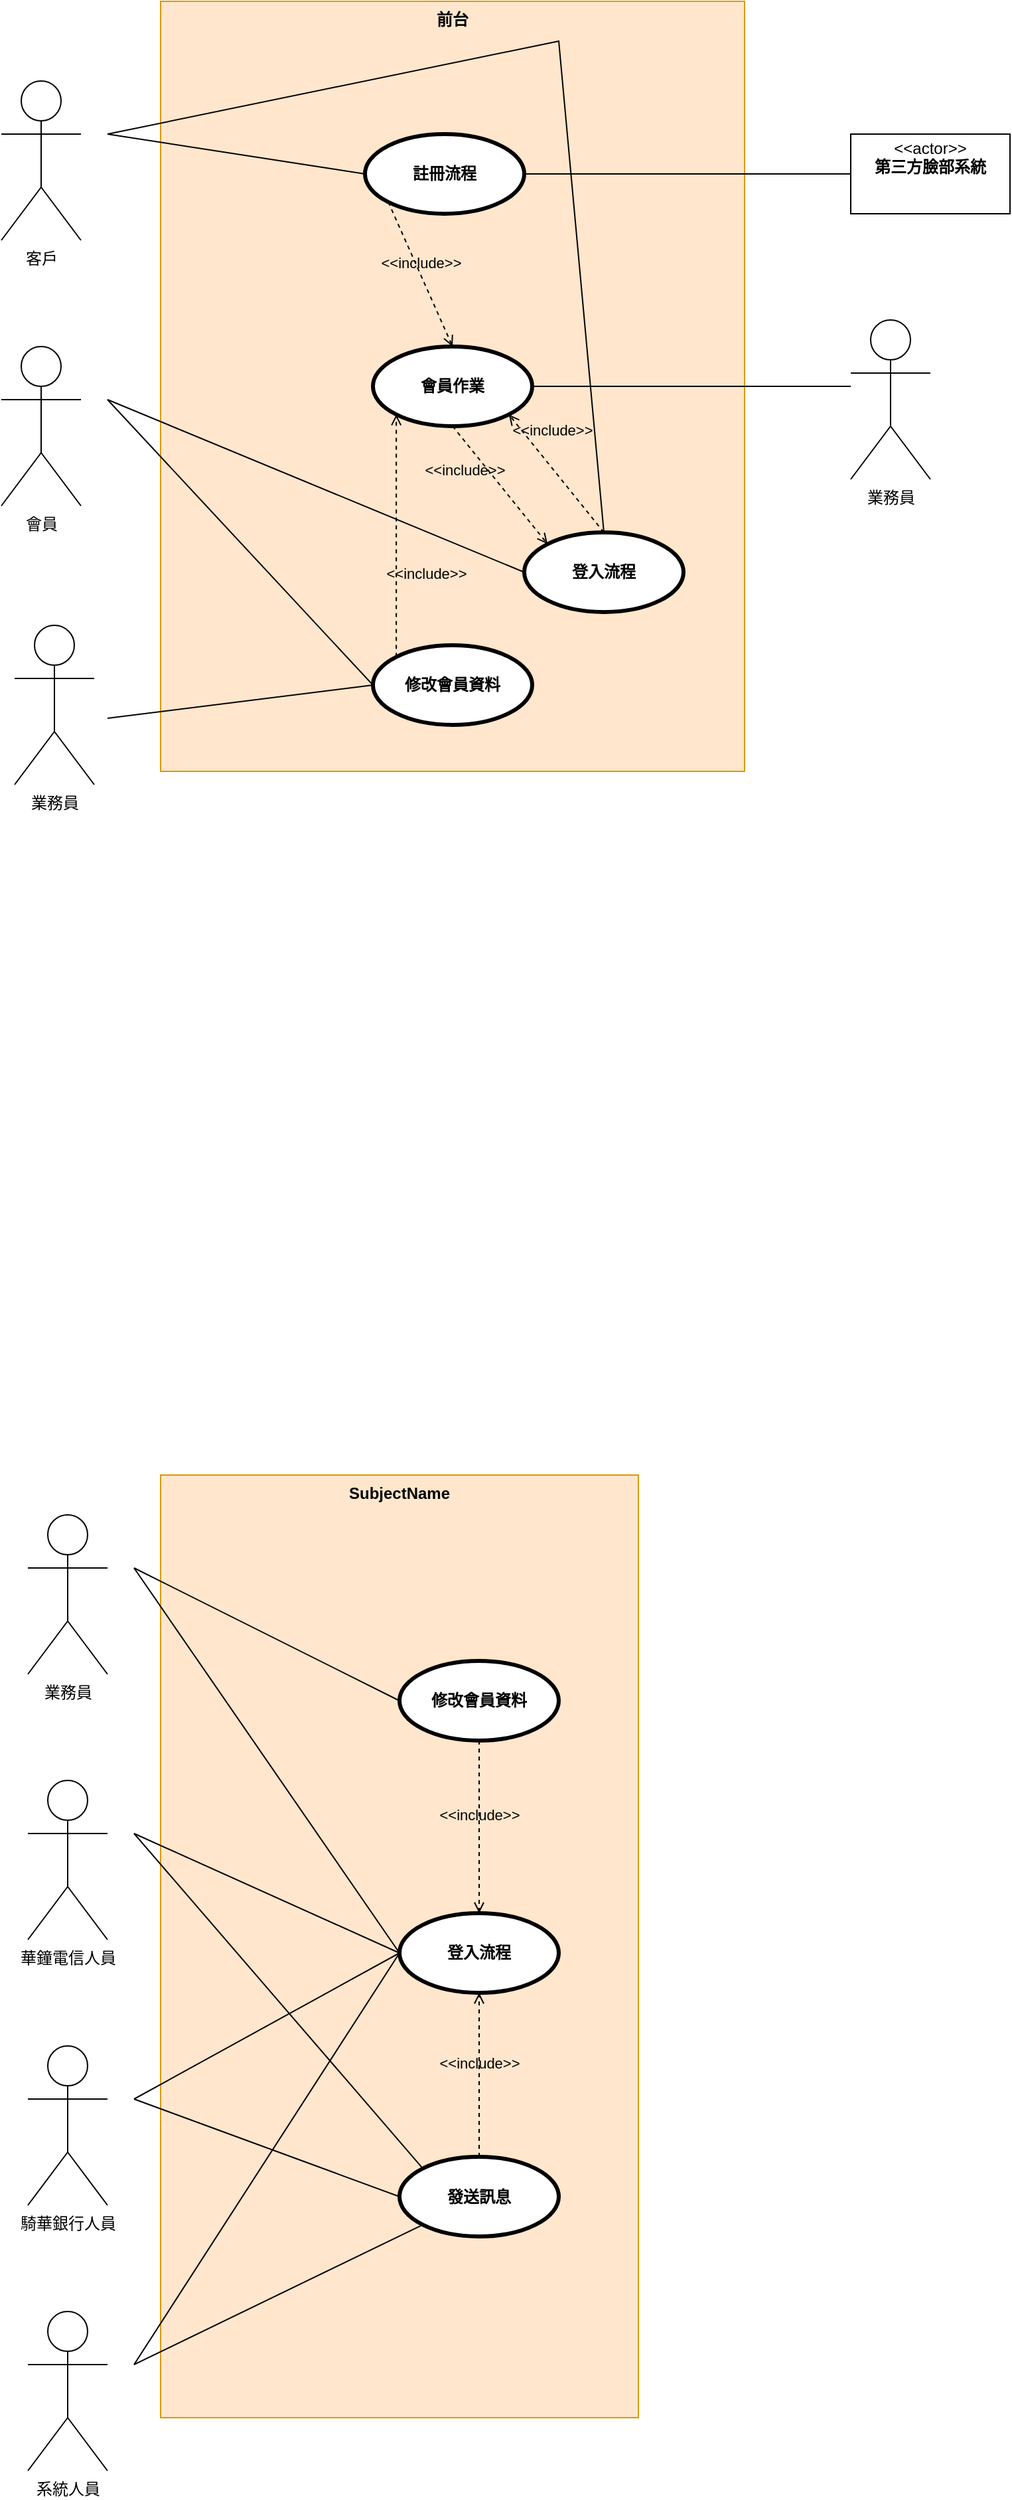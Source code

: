 <mxfile version="18.0.1" type="device" pages="2"><diagram name="(b) 小題" id="b5b7bab2-c9e2-2cf4-8b2a-24fd1a2a6d21"><mxGraphModel dx="1422" dy="762" grid="1" gridSize="10" guides="1" tooltips="1" connect="1" arrows="1" fold="1" page="1" pageScale="1" pageWidth="827" pageHeight="1169" background="none" math="0" shadow="0"><root><mxCell id="0"/><mxCell id="1" parent="0"/><mxCell id="EgplQSN2JpG7kpjVuQ5K-46" value="SubjectName" style="shape=rect;html=1;verticalAlign=top;fontStyle=1;whiteSpace=wrap;align=center;fillColor=#ffe6cc;strokeColor=#d79b00;" vertex="1" parent="1"><mxGeometry x="200" y="1210" width="360" height="710" as="geometry"/></mxCell><mxCell id="EgplQSN2JpG7kpjVuQ5K-24" value="前台" style="shape=rect;html=1;verticalAlign=top;fontStyle=1;whiteSpace=wrap;align=center;fillColor=#ffe6cc;strokeColor=#d79b00;" vertex="1" parent="1"><mxGeometry x="200" y="100" width="440" height="580" as="geometry"/></mxCell><mxCell id="EgplQSN2JpG7kpjVuQ5K-1" value="客戶" style="shape=umlActor;html=1;verticalLabelPosition=bottom;verticalAlign=top;align=center;" vertex="1" parent="1"><mxGeometry x="80" y="160" width="60" height="120" as="geometry"/></mxCell><mxCell id="EgplQSN2JpG7kpjVuQ5K-2" value="會員" style="shape=umlActor;html=1;verticalLabelPosition=bottom;verticalAlign=top;align=center;" vertex="1" parent="1"><mxGeometry x="80" y="360" width="60" height="120" as="geometry"/></mxCell><mxCell id="EgplQSN2JpG7kpjVuQ5K-3" value="業務員" style="shape=umlActor;html=1;verticalLabelPosition=bottom;verticalAlign=top;align=center;" vertex="1" parent="1"><mxGeometry x="720" y="340" width="60" height="120" as="geometry"/></mxCell><mxCell id="EgplQSN2JpG7kpjVuQ5K-4" value="業務員" style="shape=umlActor;html=1;verticalLabelPosition=bottom;verticalAlign=top;align=center;" vertex="1" parent="1"><mxGeometry x="100" y="1240" width="60" height="120" as="geometry"/></mxCell><mxCell id="EgplQSN2JpG7kpjVuQ5K-6" value="&lt;p style=&quot;margin:0px;margin-top:4px;text-align:center;&quot;&gt;&amp;lt;&amp;lt;actor&amp;gt;&amp;gt;&lt;br&gt;&lt;b&gt;第三方臉部系統&lt;/b&gt;&lt;/p&gt;" style="shape=rect;html=1;overflow=fill;html=1;whiteSpace=wrap;align=center;" vertex="1" parent="1"><mxGeometry x="720" y="200" width="120" height="60" as="geometry"/></mxCell><mxCell id="EgplQSN2JpG7kpjVuQ5K-7" value="註冊流程" style="shape=ellipse;html=1;strokeWidth=3;fontStyle=1;whiteSpace=wrap;align=center;perimeter=ellipsePerimeter;" vertex="1" parent="1"><mxGeometry x="354" y="200" width="120" height="60" as="geometry"/></mxCell><mxCell id="EgplQSN2JpG7kpjVuQ5K-8" value="登入流程" style="shape=ellipse;html=1;strokeWidth=3;fontStyle=1;whiteSpace=wrap;align=center;perimeter=ellipsePerimeter;" vertex="1" parent="1"><mxGeometry x="474" y="500" width="120" height="60" as="geometry"/></mxCell><mxCell id="EgplQSN2JpG7kpjVuQ5K-9" value="會員作業" style="shape=ellipse;html=1;strokeWidth=3;fontStyle=1;whiteSpace=wrap;align=center;perimeter=ellipsePerimeter;" vertex="1" parent="1"><mxGeometry x="360" y="360" width="120" height="60" as="geometry"/></mxCell><mxCell id="EgplQSN2JpG7kpjVuQ5K-11" value="" style="edgeStyle=none;html=1;endArrow=none;verticalAlign=bottom;rounded=0;entryX=0;entryY=0.5;entryDx=0;entryDy=0;" edge="1" parent="1" target="EgplQSN2JpG7kpjVuQ5K-7"><mxGeometry width="160" relative="1" as="geometry"><mxPoint x="160" y="200" as="sourcePoint"/><mxPoint x="490" y="450" as="targetPoint"/></mxGeometry></mxCell><mxCell id="EgplQSN2JpG7kpjVuQ5K-12" value="" style="edgeStyle=none;html=1;endArrow=none;verticalAlign=bottom;rounded=0;exitX=1;exitY=0.5;exitDx=0;exitDy=0;entryX=0;entryY=0.5;entryDx=0;entryDy=0;" edge="1" parent="1" source="EgplQSN2JpG7kpjVuQ5K-7" target="EgplQSN2JpG7kpjVuQ5K-6"><mxGeometry width="160" relative="1" as="geometry"><mxPoint x="330" y="450" as="sourcePoint"/><mxPoint x="490" y="450" as="targetPoint"/></mxGeometry></mxCell><mxCell id="EgplQSN2JpG7kpjVuQ5K-13" value="&amp;lt;&amp;lt;include&amp;gt;&amp;gt;" style="edgeStyle=none;html=1;endArrow=open;verticalAlign=bottom;dashed=1;labelBackgroundColor=none;rounded=0;exitX=0;exitY=1;exitDx=0;exitDy=0;entryX=0.5;entryY=0;entryDx=0;entryDy=0;" edge="1" parent="1" source="EgplQSN2JpG7kpjVuQ5K-7" target="EgplQSN2JpG7kpjVuQ5K-9"><mxGeometry width="160" relative="1" as="geometry"><mxPoint x="330" y="450" as="sourcePoint"/><mxPoint x="490" y="450" as="targetPoint"/></mxGeometry></mxCell><mxCell id="EgplQSN2JpG7kpjVuQ5K-14" value="" style="edgeStyle=none;html=1;endArrow=none;verticalAlign=bottom;rounded=0;entryX=0.5;entryY=0;entryDx=0;entryDy=0;" edge="1" parent="1" target="EgplQSN2JpG7kpjVuQ5K-8"><mxGeometry width="160" relative="1" as="geometry"><mxPoint x="160" y="200" as="sourcePoint"/><mxPoint x="550" y="140" as="targetPoint"/><Array as="points"><mxPoint x="500" y="130"/></Array></mxGeometry></mxCell><mxCell id="EgplQSN2JpG7kpjVuQ5K-16" value="" style="edgeStyle=none;html=1;endArrow=none;verticalAlign=bottom;rounded=0;entryX=0;entryY=0.5;entryDx=0;entryDy=0;" edge="1" parent="1" target="EgplQSN2JpG7kpjVuQ5K-8"><mxGeometry width="160" relative="1" as="geometry"><mxPoint x="160" y="400" as="sourcePoint"/><mxPoint x="490" y="550" as="targetPoint"/></mxGeometry></mxCell><mxCell id="EgplQSN2JpG7kpjVuQ5K-17" value="&amp;lt;&amp;lt;include&amp;gt;&amp;gt;" style="edgeStyle=none;html=1;endArrow=open;verticalAlign=bottom;dashed=1;labelBackgroundColor=none;rounded=0;exitX=0.5;exitY=1;exitDx=0;exitDy=0;entryX=0;entryY=0;entryDx=0;entryDy=0;" edge="1" parent="1" source="EgplQSN2JpG7kpjVuQ5K-9" target="EgplQSN2JpG7kpjVuQ5K-8"><mxGeometry x="-0.323" y="-19" width="160" relative="1" as="geometry"><mxPoint x="330" y="550" as="sourcePoint"/><mxPoint x="490" y="550" as="targetPoint"/><mxPoint as="offset"/></mxGeometry></mxCell><mxCell id="EgplQSN2JpG7kpjVuQ5K-18" value="&amp;lt;&amp;lt;include&amp;gt;&amp;gt;" style="edgeStyle=none;html=1;endArrow=open;verticalAlign=bottom;dashed=1;labelBackgroundColor=none;rounded=0;entryX=1;entryY=1;entryDx=0;entryDy=0;exitX=0.5;exitY=0;exitDx=0;exitDy=0;" edge="1" parent="1" source="EgplQSN2JpG7kpjVuQ5K-8" target="EgplQSN2JpG7kpjVuQ5K-9"><mxGeometry x="0.359" y="-12" width="160" relative="1" as="geometry"><mxPoint x="330" y="550" as="sourcePoint"/><mxPoint x="490" y="550" as="targetPoint"/><mxPoint as="offset"/></mxGeometry></mxCell><mxCell id="EgplQSN2JpG7kpjVuQ5K-19" value="" style="edgeStyle=none;html=1;endArrow=none;verticalAlign=bottom;rounded=0;exitX=1;exitY=0.5;exitDx=0;exitDy=0;" edge="1" parent="1" source="EgplQSN2JpG7kpjVuQ5K-9"><mxGeometry width="160" relative="1" as="geometry"><mxPoint x="330" y="450" as="sourcePoint"/><mxPoint x="720" y="390" as="targetPoint"/><Array as="points"><mxPoint x="640" y="390"/></Array></mxGeometry></mxCell><mxCell id="EgplQSN2JpG7kpjVuQ5K-20" value="修改會員資料" style="shape=ellipse;html=1;strokeWidth=3;fontStyle=1;whiteSpace=wrap;align=center;perimeter=ellipsePerimeter;" vertex="1" parent="1"><mxGeometry x="360" y="585" width="120" height="60" as="geometry"/></mxCell><mxCell id="EgplQSN2JpG7kpjVuQ5K-21" value="&amp;lt;&amp;lt;include&amp;gt;&amp;gt;" style="edgeStyle=none;html=1;endArrow=open;verticalAlign=bottom;dashed=1;labelBackgroundColor=none;rounded=0;entryX=0;entryY=1;entryDx=0;entryDy=0;exitX=0;exitY=0;exitDx=0;exitDy=0;" edge="1" parent="1" source="EgplQSN2JpG7kpjVuQ5K-20" target="EgplQSN2JpG7kpjVuQ5K-9"><mxGeometry x="-0.411" y="-22" width="160" relative="1" as="geometry"><mxPoint x="330" y="450" as="sourcePoint"/><mxPoint x="490" y="450" as="targetPoint"/><mxPoint as="offset"/></mxGeometry></mxCell><mxCell id="EgplQSN2JpG7kpjVuQ5K-22" value="" style="edgeStyle=none;html=1;endArrow=none;verticalAlign=bottom;rounded=0;entryX=0;entryY=0.5;entryDx=0;entryDy=0;" edge="1" parent="1" target="EgplQSN2JpG7kpjVuQ5K-20"><mxGeometry width="160" relative="1" as="geometry"><mxPoint x="160" y="400" as="sourcePoint"/><mxPoint x="490" y="450" as="targetPoint"/></mxGeometry></mxCell><mxCell id="EgplQSN2JpG7kpjVuQ5K-23" value="" style="edgeStyle=none;html=1;endArrow=none;verticalAlign=bottom;rounded=0;entryX=0;entryY=0.5;entryDx=0;entryDy=0;" edge="1" parent="1" target="EgplQSN2JpG7kpjVuQ5K-20"><mxGeometry width="160" relative="1" as="geometry"><mxPoint x="160" y="640" as="sourcePoint"/><mxPoint x="490" y="450" as="targetPoint"/></mxGeometry></mxCell><mxCell id="EgplQSN2JpG7kpjVuQ5K-25" value="業務員" style="shape=umlActor;html=1;verticalLabelPosition=bottom;verticalAlign=top;align=center;" vertex="1" parent="1"><mxGeometry x="90" y="570" width="60" height="120" as="geometry"/></mxCell><mxCell id="EgplQSN2JpG7kpjVuQ5K-27" value="華鐘電信人員" style="shape=umlActor;html=1;verticalLabelPosition=bottom;verticalAlign=top;align=center;" vertex="1" parent="1"><mxGeometry x="100" y="1440" width="60" height="120" as="geometry"/></mxCell><mxCell id="EgplQSN2JpG7kpjVuQ5K-28" value="騎華銀行人員" style="shape=umlActor;html=1;verticalLabelPosition=bottom;verticalAlign=top;align=center;" vertex="1" parent="1"><mxGeometry x="100" y="1640" width="60" height="120" as="geometry"/></mxCell><mxCell id="EgplQSN2JpG7kpjVuQ5K-31" value="系統人員" style="shape=umlActor;html=1;verticalLabelPosition=bottom;verticalAlign=top;align=center;" vertex="1" parent="1"><mxGeometry x="100" y="1840" width="60" height="120" as="geometry"/></mxCell><mxCell id="EgplQSN2JpG7kpjVuQ5K-32" value="登入流程" style="shape=ellipse;html=1;strokeWidth=3;fontStyle=1;whiteSpace=wrap;align=center;perimeter=ellipsePerimeter;" vertex="1" parent="1"><mxGeometry x="380" y="1540" width="120" height="60" as="geometry"/></mxCell><mxCell id="EgplQSN2JpG7kpjVuQ5K-33" value="發送訊息" style="shape=ellipse;html=1;strokeWidth=3;fontStyle=1;whiteSpace=wrap;align=center;perimeter=ellipsePerimeter;" vertex="1" parent="1"><mxGeometry x="380" y="1723.5" width="120" height="60" as="geometry"/></mxCell><mxCell id="EgplQSN2JpG7kpjVuQ5K-35" value="修改會員資料" style="shape=ellipse;html=1;strokeWidth=3;fontStyle=1;whiteSpace=wrap;align=center;perimeter=ellipsePerimeter;" vertex="1" parent="1"><mxGeometry x="380" y="1350" width="120" height="60" as="geometry"/></mxCell><mxCell id="EgplQSN2JpG7kpjVuQ5K-36" value="" style="edgeStyle=none;html=1;endArrow=none;verticalAlign=bottom;rounded=0;entryX=0;entryY=0.5;entryDx=0;entryDy=0;" edge="1" parent="1" target="EgplQSN2JpG7kpjVuQ5K-32"><mxGeometry width="160" relative="1" as="geometry"><mxPoint x="180" y="1280" as="sourcePoint"/><mxPoint x="490" y="1580" as="targetPoint"/></mxGeometry></mxCell><mxCell id="EgplQSN2JpG7kpjVuQ5K-37" value="" style="edgeStyle=none;html=1;endArrow=none;verticalAlign=bottom;rounded=0;entryX=0;entryY=0.5;entryDx=0;entryDy=0;" edge="1" parent="1" target="EgplQSN2JpG7kpjVuQ5K-32"><mxGeometry width="160" relative="1" as="geometry"><mxPoint x="180" y="1480" as="sourcePoint"/><mxPoint x="360" y="1570" as="targetPoint"/></mxGeometry></mxCell><mxCell id="EgplQSN2JpG7kpjVuQ5K-38" value="" style="edgeStyle=none;html=1;endArrow=none;verticalAlign=bottom;rounded=0;entryX=0;entryY=0.5;entryDx=0;entryDy=0;" edge="1" parent="1" target="EgplQSN2JpG7kpjVuQ5K-32"><mxGeometry width="160" relative="1" as="geometry"><mxPoint x="180" y="1680" as="sourcePoint"/><mxPoint x="370" y="1580" as="targetPoint"/></mxGeometry></mxCell><mxCell id="EgplQSN2JpG7kpjVuQ5K-39" value="" style="edgeStyle=none;html=1;endArrow=none;verticalAlign=bottom;rounded=0;entryX=0;entryY=0.5;entryDx=0;entryDy=0;" edge="1" parent="1" target="EgplQSN2JpG7kpjVuQ5K-32"><mxGeometry width="160" relative="1" as="geometry"><mxPoint x="180" y="1880" as="sourcePoint"/><mxPoint x="360" y="1570" as="targetPoint"/></mxGeometry></mxCell><mxCell id="EgplQSN2JpG7kpjVuQ5K-40" value="&amp;lt;&amp;lt;include&amp;gt;&amp;gt;" style="edgeStyle=none;html=1;endArrow=open;verticalAlign=bottom;dashed=1;labelBackgroundColor=none;rounded=0;entryX=0.5;entryY=1;entryDx=0;entryDy=0;exitX=0.5;exitY=0;exitDx=0;exitDy=0;" edge="1" parent="1" source="EgplQSN2JpG7kpjVuQ5K-33" target="EgplQSN2JpG7kpjVuQ5K-32"><mxGeometry width="160" relative="1" as="geometry"><mxPoint x="350" y="1680" as="sourcePoint"/><mxPoint x="510" y="1680" as="targetPoint"/></mxGeometry></mxCell><mxCell id="EgplQSN2JpG7kpjVuQ5K-41" value="" style="edgeStyle=none;html=1;endArrow=none;verticalAlign=bottom;rounded=0;entryX=0;entryY=0;entryDx=0;entryDy=0;" edge="1" parent="1" target="EgplQSN2JpG7kpjVuQ5K-33"><mxGeometry width="160" relative="1" as="geometry"><mxPoint x="180" y="1480" as="sourcePoint"/><mxPoint x="490" y="1680" as="targetPoint"/></mxGeometry></mxCell><mxCell id="EgplQSN2JpG7kpjVuQ5K-42" value="" style="edgeStyle=none;html=1;endArrow=none;verticalAlign=bottom;rounded=0;entryX=0;entryY=0.5;entryDx=0;entryDy=0;" edge="1" parent="1" target="EgplQSN2JpG7kpjVuQ5K-33"><mxGeometry width="160" relative="1" as="geometry"><mxPoint x="180" y="1680" as="sourcePoint"/><mxPoint x="387.574" y="1742.287" as="targetPoint"/></mxGeometry></mxCell><mxCell id="EgplQSN2JpG7kpjVuQ5K-43" value="" style="edgeStyle=none;html=1;endArrow=none;verticalAlign=bottom;rounded=0;entryX=0;entryY=1;entryDx=0;entryDy=0;" edge="1" parent="1" target="EgplQSN2JpG7kpjVuQ5K-33"><mxGeometry width="160" relative="1" as="geometry"><mxPoint x="180" y="1880" as="sourcePoint"/><mxPoint x="370" y="1763.5" as="targetPoint"/></mxGeometry></mxCell><mxCell id="EgplQSN2JpG7kpjVuQ5K-44" value="" style="edgeStyle=none;html=1;endArrow=none;verticalAlign=bottom;rounded=0;entryX=0;entryY=0.5;entryDx=0;entryDy=0;" edge="1" parent="1" target="EgplQSN2JpG7kpjVuQ5K-35"><mxGeometry width="160" relative="1" as="geometry"><mxPoint x="180" y="1280" as="sourcePoint"/><mxPoint x="490" y="1580" as="targetPoint"/></mxGeometry></mxCell><mxCell id="EgplQSN2JpG7kpjVuQ5K-45" value="&amp;lt;&amp;lt;include&amp;gt;&amp;gt;" style="edgeStyle=none;html=1;endArrow=open;verticalAlign=bottom;dashed=1;labelBackgroundColor=none;rounded=0;exitX=0.5;exitY=1;exitDx=0;exitDy=0;entryX=0.5;entryY=0;entryDx=0;entryDy=0;" edge="1" parent="1" source="EgplQSN2JpG7kpjVuQ5K-35" target="EgplQSN2JpG7kpjVuQ5K-32"><mxGeometry width="160" relative="1" as="geometry"><mxPoint x="350" y="1580" as="sourcePoint"/><mxPoint x="510" y="1580" as="targetPoint"/></mxGeometry></mxCell></root></mxGraphModel></diagram><diagram id="y57ESgfZo5Q0gPeMH4wc" name="(d) 小題"><mxGraphModel dx="871" dy="596" grid="1" gridSize="10" guides="1" tooltips="1" connect="1" arrows="1" fold="1" page="1" pageScale="1" pageWidth="827" pageHeight="1169" math="0" shadow="0">&#xa;            <root>&#xa;                <mxCell id="CHDtnuDMMGn6DQg8g9th-0"/>&#xa;                <mxCell id="CHDtnuDMMGn6DQg8g9th-1" parent="CHDtnuDMMGn6DQg8g9th-0"/>&#xa;            </root>&#xa;        </mxGraphModel></diagram></mxfile>